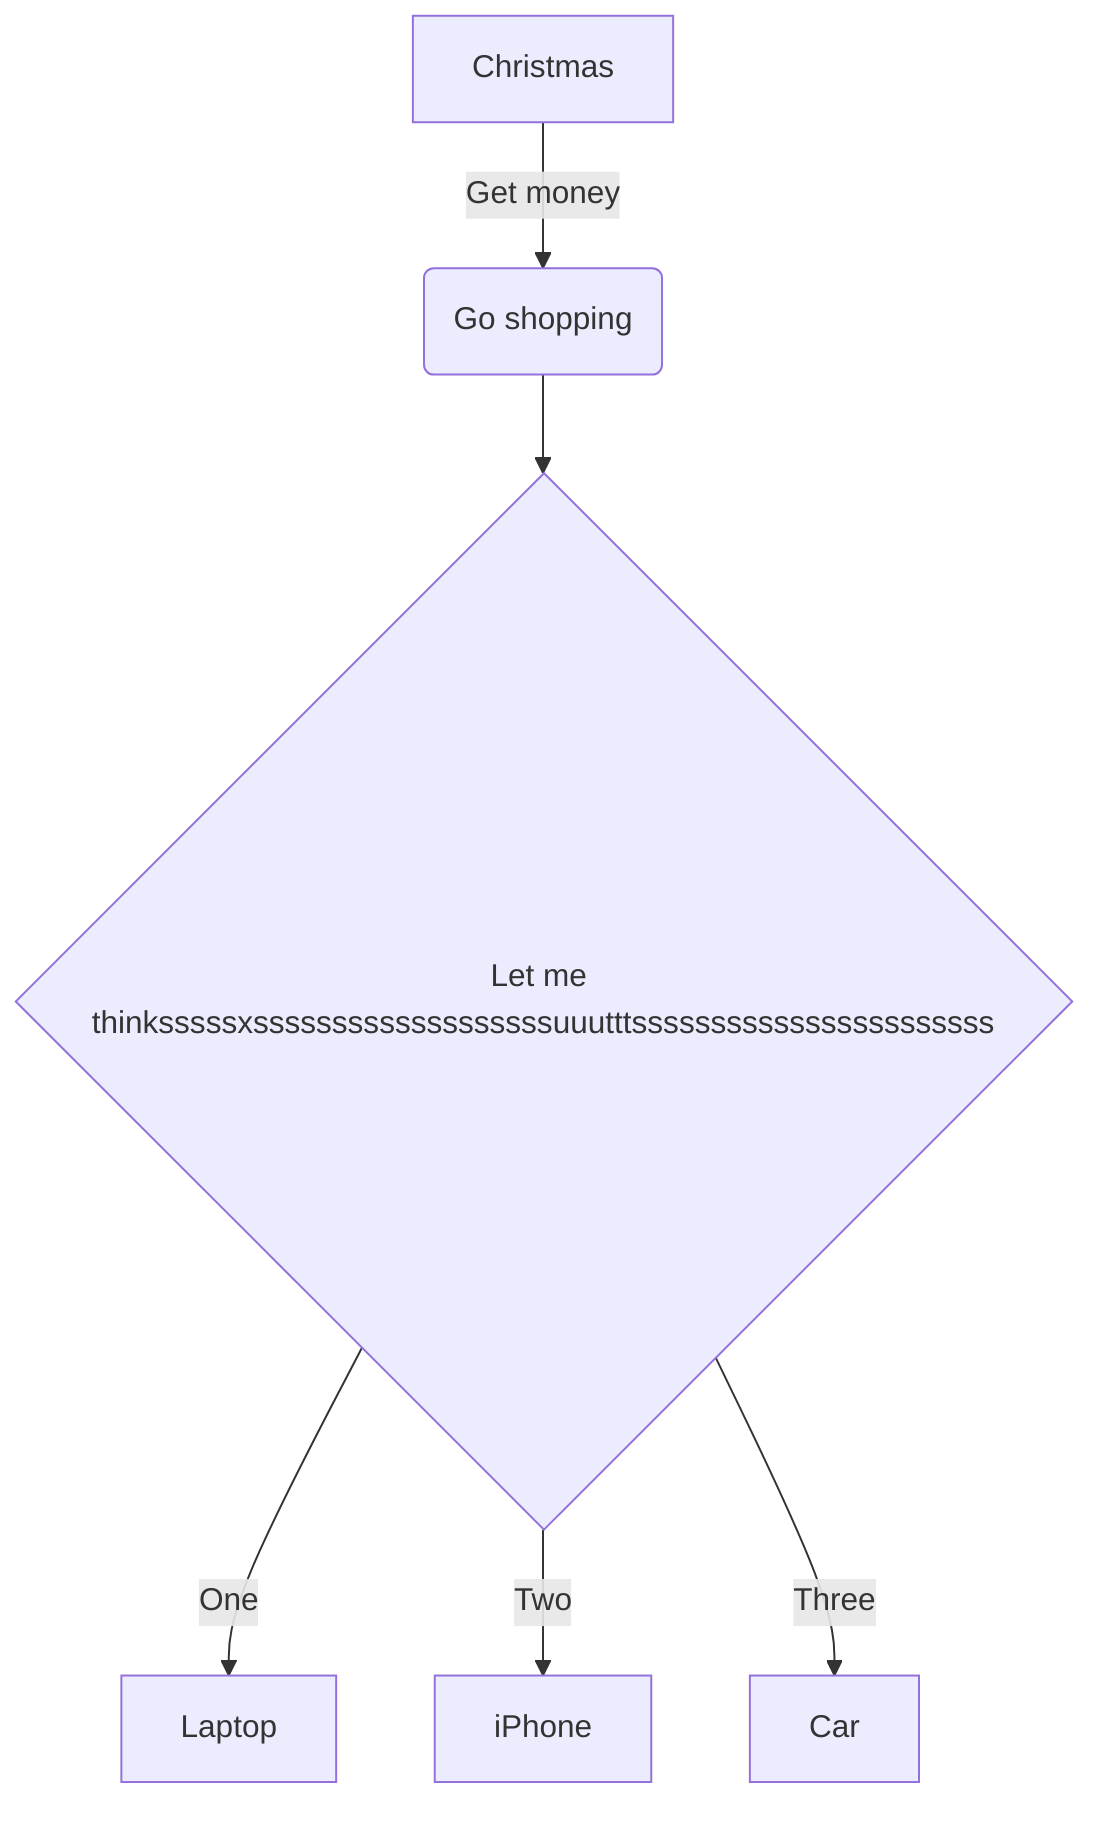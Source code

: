 flowchart TD
      accTitle: What to buy
      accDescr: Options of what to buy with Christmas money
      A[Christmas] -->|Get money| B(Go shopping)
      B --> C{Let me thinksssssxsssssssssssssssssssuuutttsssssssssssssssssssssss}
      C -->|One| D[Laptop]
      C -->|Two| E[iPhone]
      C -->|Three| F[Car]
